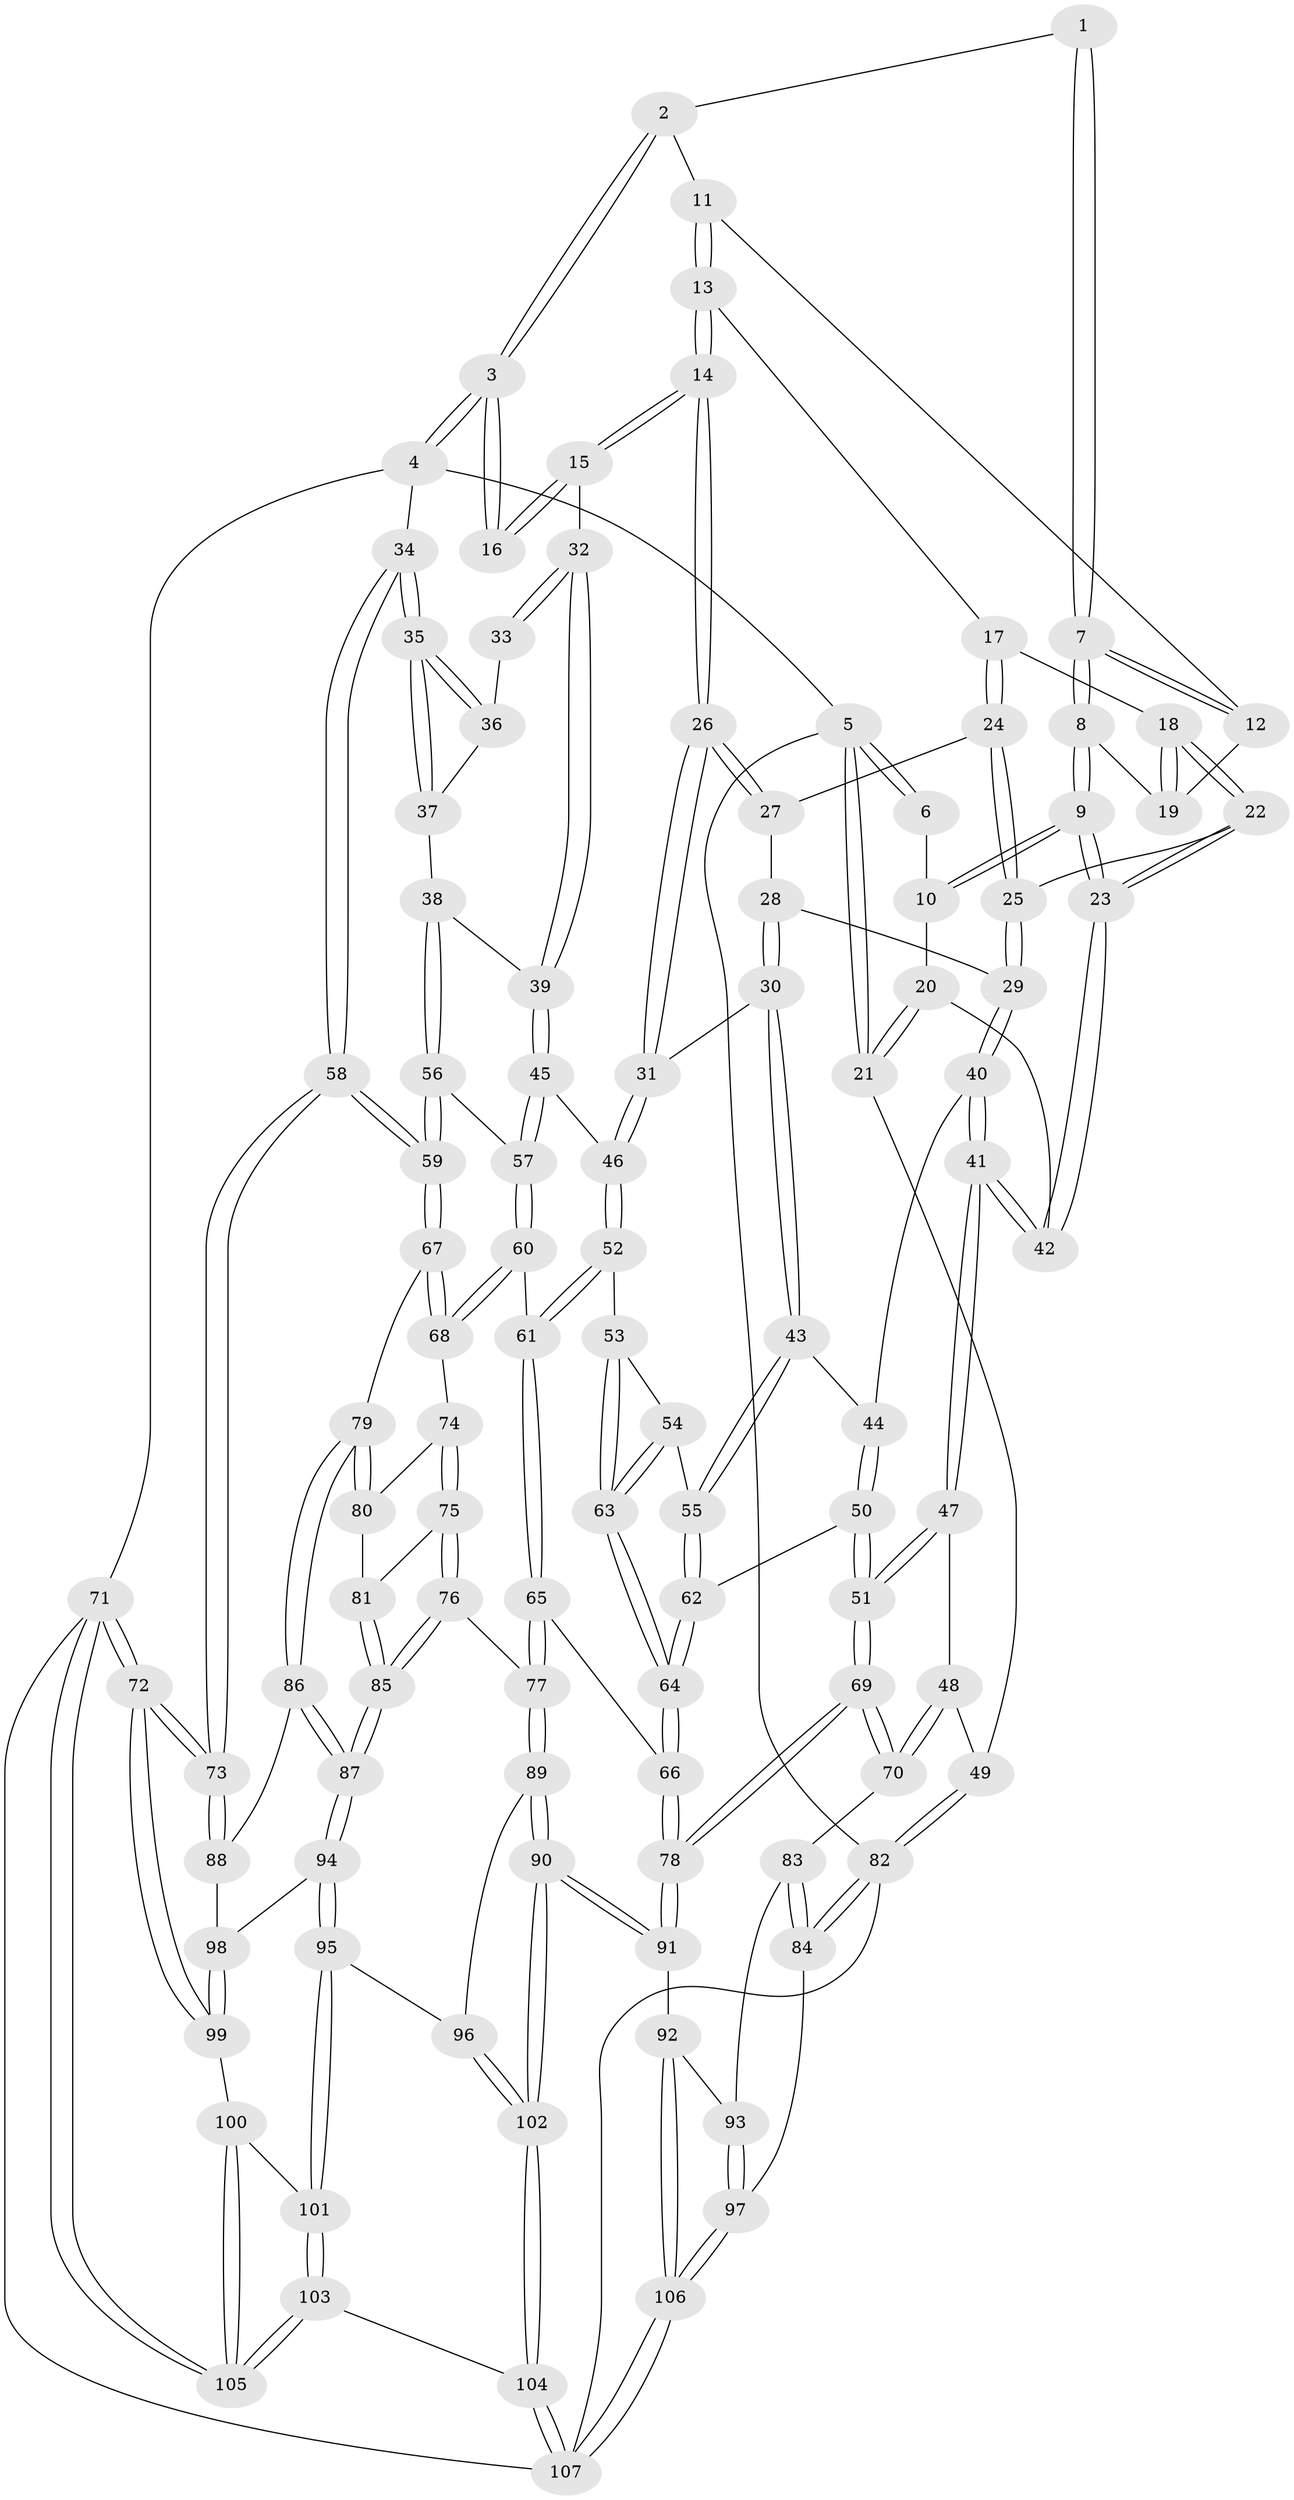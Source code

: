 // Generated by graph-tools (version 1.1) at 2025/03/03/09/25 03:03:12]
// undirected, 107 vertices, 264 edges
graph export_dot {
graph [start="1"]
  node [color=gray90,style=filled];
  1 [pos="+0.2550966297400689+0"];
  2 [pos="+0.4742974152177986+0"];
  3 [pos="+1+0"];
  4 [pos="+1+0"];
  5 [pos="+0+0"];
  6 [pos="+0.10890501835443106+0"];
  7 [pos="+0.2870984642578985+0.135876025661088"];
  8 [pos="+0.2865990786203204+0.137451868870645"];
  9 [pos="+0.2489869805894404+0.21136582140802887"];
  10 [pos="+0.12622083430122932+0.034521557734596316"];
  11 [pos="+0.48379773327930314+0"];
  12 [pos="+0.42573708707342234+0.008709228923239847"];
  13 [pos="+0.5948331646471489+0.10136491062025077"];
  14 [pos="+0.6421822018004728+0.1636716373165319"];
  15 [pos="+0.6426415636962558+0.1635049078986777"];
  16 [pos="+1+0"];
  17 [pos="+0.4301677783018335+0.1724608807301856"];
  18 [pos="+0.4083002853839243+0.1610470261623957"];
  19 [pos="+0.4064952805926453+0.11140269483701558"];
  20 [pos="+0.00904940792077874+0.21317725614859365"];
  21 [pos="+0+0.2762414408805918"];
  22 [pos="+0.33251170244867606+0.20813212815302956"];
  23 [pos="+0.24922605993906236+0.2132872134132619"];
  24 [pos="+0.4484059514780407+0.20743729794055032"];
  25 [pos="+0.4052871287230518+0.2600517076465299"];
  26 [pos="+0.6414480365166597+0.16753804007194895"];
  27 [pos="+0.450861864839514+0.2087066490054074"];
  28 [pos="+0.4792518554712218+0.25501143792147846"];
  29 [pos="+0.40729145459916216+0.26495969706847966"];
  30 [pos="+0.565713124282669+0.319562089330737"];
  31 [pos="+0.6346076473239002+0.27116901283588335"];
  32 [pos="+0.8637019572547132+0.21248595078914756"];
  33 [pos="+0.8677596657103145+0.20963836363333208"];
  34 [pos="+1+0.30088378229356133"];
  35 [pos="+1+0.31233856734473786"];
  36 [pos="+0.9034262879097688+0.2365317784293704"];
  37 [pos="+0.9249664382663526+0.358509180816896"];
  38 [pos="+0.9044310124233544+0.36812446079856426"];
  39 [pos="+0.8317714945510466+0.291641866744163"];
  40 [pos="+0.4139834415313804+0.3494173704608731"];
  41 [pos="+0.2284583068031511+0.3453208776445714"];
  42 [pos="+0.21899397761806846+0.2768294136453722"];
  43 [pos="+0.5331416473789679+0.35800543773900856"];
  44 [pos="+0.4252682064822605+0.355988070193153"];
  45 [pos="+0.7046950676399458+0.3298423684308622"];
  46 [pos="+0.7045951477187203+0.3298193595380142"];
  47 [pos="+0.22676776360217876+0.35021430934521475"];
  48 [pos="+0.03166171170348653+0.45620110980210626"];
  49 [pos="+0+0.46591183221285903"];
  50 [pos="+0.3728859842105315+0.5456004171020877"];
  51 [pos="+0.312208848712892+0.5694511314074067"];
  52 [pos="+0.6807772828267228+0.4656033800899824"];
  53 [pos="+0.6194698433569154+0.4642102781919882"];
  54 [pos="+0.56084954725216+0.41200853963658407"];
  55 [pos="+0.5344051841064101+0.3750581311612743"];
  56 [pos="+0.8716236770777667+0.43771810180296733"];
  57 [pos="+0.8267821047698192+0.444876146530128"];
  58 [pos="+1+0.6186819233048035"];
  59 [pos="+1+0.5829231306867505"];
  60 [pos="+0.7517674658591035+0.5446041963506814"];
  61 [pos="+0.7190964819781207+0.5408554260491795"];
  62 [pos="+0.4664799378596311+0.5421946066660086"];
  63 [pos="+0.5756155685093237+0.5583640208167503"];
  64 [pos="+0.5652035807791125+0.6026697953593203"];
  65 [pos="+0.5951014300392862+0.621275313645442"];
  66 [pos="+0.5735143705081542+0.6129373618705984"];
  67 [pos="+0.8894136056847673+0.621813230728444"];
  68 [pos="+0.7916263358634055+0.5924201589527689"];
  69 [pos="+0.27652829054444905+0.6356447741849781"];
  70 [pos="+0.24942388791128706+0.6388095392588159"];
  71 [pos="+1+1"];
  72 [pos="+1+0.7745987545767204"];
  73 [pos="+1+0.7441466286895471"];
  74 [pos="+0.774362414283456+0.6300011032912237"];
  75 [pos="+0.7293825051360727+0.6813522797531523"];
  76 [pos="+0.6916227888464148+0.7040290101050504"];
  77 [pos="+0.6430328322550134+0.7109568182192089"];
  78 [pos="+0.38146181762295234+0.8038359735526182"];
  79 [pos="+0.8692795874943496+0.6747852086081145"];
  80 [pos="+0.7934291018878296+0.6969226658594002"];
  81 [pos="+0.7876794038538961+0.7082969344609494"];
  82 [pos="+0+0.7611835396858895"];
  83 [pos="+0.20281858556110188+0.6641674572209443"];
  84 [pos="+0+0.7697073441755268"];
  85 [pos="+0.792550429927064+0.7599434936938803"];
  86 [pos="+0.8615539416332987+0.7347264800485838"];
  87 [pos="+0.8097624248077273+0.7851366344995071"];
  88 [pos="+0.9657075579457551+0.7790850409440983"];
  89 [pos="+0.6382505464760849+0.7454739426813229"];
  90 [pos="+0.4255976728699164+0.8600306064885105"];
  91 [pos="+0.3852641389313061+0.8231603077876295"];
  92 [pos="+0.25444838350525567+0.8943929479007023"];
  93 [pos="+0.1818970386892346+0.8160750225855476"];
  94 [pos="+0.8053595151053311+0.8133223948726521"];
  95 [pos="+0.776199418050406+0.8581928923958837"];
  96 [pos="+0.6775208951618624+0.8200949846446338"];
  97 [pos="+0+0.8170135321825246"];
  98 [pos="+0.9016327255933649+0.8208917677393923"];
  99 [pos="+0.9148298268915517+0.9070415664610195"];
  100 [pos="+0.9003090272638306+0.920572097398801"];
  101 [pos="+0.7845156790872154+0.8931618541707342"];
  102 [pos="+0.5117633635273725+1"];
  103 [pos="+0.6683447702011591+1"];
  104 [pos="+0.5447521305538157+1"];
  105 [pos="+1+1"];
  106 [pos="+0.1813385647826246+0.9678481936152562"];
  107 [pos="+0.18249312760800265+1"];
  1 -- 2;
  1 -- 7;
  1 -- 7;
  2 -- 3;
  2 -- 3;
  2 -- 11;
  3 -- 4;
  3 -- 4;
  3 -- 16;
  3 -- 16;
  4 -- 5;
  4 -- 34;
  4 -- 71;
  5 -- 6;
  5 -- 6;
  5 -- 21;
  5 -- 21;
  5 -- 82;
  6 -- 10;
  7 -- 8;
  7 -- 8;
  7 -- 12;
  7 -- 12;
  8 -- 9;
  8 -- 9;
  8 -- 19;
  9 -- 10;
  9 -- 10;
  9 -- 23;
  9 -- 23;
  10 -- 20;
  11 -- 12;
  11 -- 13;
  11 -- 13;
  12 -- 19;
  13 -- 14;
  13 -- 14;
  13 -- 17;
  14 -- 15;
  14 -- 15;
  14 -- 26;
  14 -- 26;
  15 -- 16;
  15 -- 16;
  15 -- 32;
  17 -- 18;
  17 -- 24;
  17 -- 24;
  18 -- 19;
  18 -- 19;
  18 -- 22;
  18 -- 22;
  20 -- 21;
  20 -- 21;
  20 -- 42;
  21 -- 49;
  22 -- 23;
  22 -- 23;
  22 -- 25;
  23 -- 42;
  23 -- 42;
  24 -- 25;
  24 -- 25;
  24 -- 27;
  25 -- 29;
  25 -- 29;
  26 -- 27;
  26 -- 27;
  26 -- 31;
  26 -- 31;
  27 -- 28;
  28 -- 29;
  28 -- 30;
  28 -- 30;
  29 -- 40;
  29 -- 40;
  30 -- 31;
  30 -- 43;
  30 -- 43;
  31 -- 46;
  31 -- 46;
  32 -- 33;
  32 -- 33;
  32 -- 39;
  32 -- 39;
  33 -- 36;
  34 -- 35;
  34 -- 35;
  34 -- 58;
  34 -- 58;
  35 -- 36;
  35 -- 36;
  35 -- 37;
  35 -- 37;
  36 -- 37;
  37 -- 38;
  38 -- 39;
  38 -- 56;
  38 -- 56;
  39 -- 45;
  39 -- 45;
  40 -- 41;
  40 -- 41;
  40 -- 44;
  41 -- 42;
  41 -- 42;
  41 -- 47;
  41 -- 47;
  43 -- 44;
  43 -- 55;
  43 -- 55;
  44 -- 50;
  44 -- 50;
  45 -- 46;
  45 -- 57;
  45 -- 57;
  46 -- 52;
  46 -- 52;
  47 -- 48;
  47 -- 51;
  47 -- 51;
  48 -- 49;
  48 -- 70;
  48 -- 70;
  49 -- 82;
  49 -- 82;
  50 -- 51;
  50 -- 51;
  50 -- 62;
  51 -- 69;
  51 -- 69;
  52 -- 53;
  52 -- 61;
  52 -- 61;
  53 -- 54;
  53 -- 63;
  53 -- 63;
  54 -- 55;
  54 -- 63;
  54 -- 63;
  55 -- 62;
  55 -- 62;
  56 -- 57;
  56 -- 59;
  56 -- 59;
  57 -- 60;
  57 -- 60;
  58 -- 59;
  58 -- 59;
  58 -- 73;
  58 -- 73;
  59 -- 67;
  59 -- 67;
  60 -- 61;
  60 -- 68;
  60 -- 68;
  61 -- 65;
  61 -- 65;
  62 -- 64;
  62 -- 64;
  63 -- 64;
  63 -- 64;
  64 -- 66;
  64 -- 66;
  65 -- 66;
  65 -- 77;
  65 -- 77;
  66 -- 78;
  66 -- 78;
  67 -- 68;
  67 -- 68;
  67 -- 79;
  68 -- 74;
  69 -- 70;
  69 -- 70;
  69 -- 78;
  69 -- 78;
  70 -- 83;
  71 -- 72;
  71 -- 72;
  71 -- 105;
  71 -- 105;
  71 -- 107;
  72 -- 73;
  72 -- 73;
  72 -- 99;
  72 -- 99;
  73 -- 88;
  73 -- 88;
  74 -- 75;
  74 -- 75;
  74 -- 80;
  75 -- 76;
  75 -- 76;
  75 -- 81;
  76 -- 77;
  76 -- 85;
  76 -- 85;
  77 -- 89;
  77 -- 89;
  78 -- 91;
  78 -- 91;
  79 -- 80;
  79 -- 80;
  79 -- 86;
  79 -- 86;
  80 -- 81;
  81 -- 85;
  81 -- 85;
  82 -- 84;
  82 -- 84;
  82 -- 107;
  83 -- 84;
  83 -- 84;
  83 -- 93;
  84 -- 97;
  85 -- 87;
  85 -- 87;
  86 -- 87;
  86 -- 87;
  86 -- 88;
  87 -- 94;
  87 -- 94;
  88 -- 98;
  89 -- 90;
  89 -- 90;
  89 -- 96;
  90 -- 91;
  90 -- 91;
  90 -- 102;
  90 -- 102;
  91 -- 92;
  92 -- 93;
  92 -- 106;
  92 -- 106;
  93 -- 97;
  93 -- 97;
  94 -- 95;
  94 -- 95;
  94 -- 98;
  95 -- 96;
  95 -- 101;
  95 -- 101;
  96 -- 102;
  96 -- 102;
  97 -- 106;
  97 -- 106;
  98 -- 99;
  98 -- 99;
  99 -- 100;
  100 -- 101;
  100 -- 105;
  100 -- 105;
  101 -- 103;
  101 -- 103;
  102 -- 104;
  102 -- 104;
  103 -- 104;
  103 -- 105;
  103 -- 105;
  104 -- 107;
  104 -- 107;
  106 -- 107;
  106 -- 107;
}

